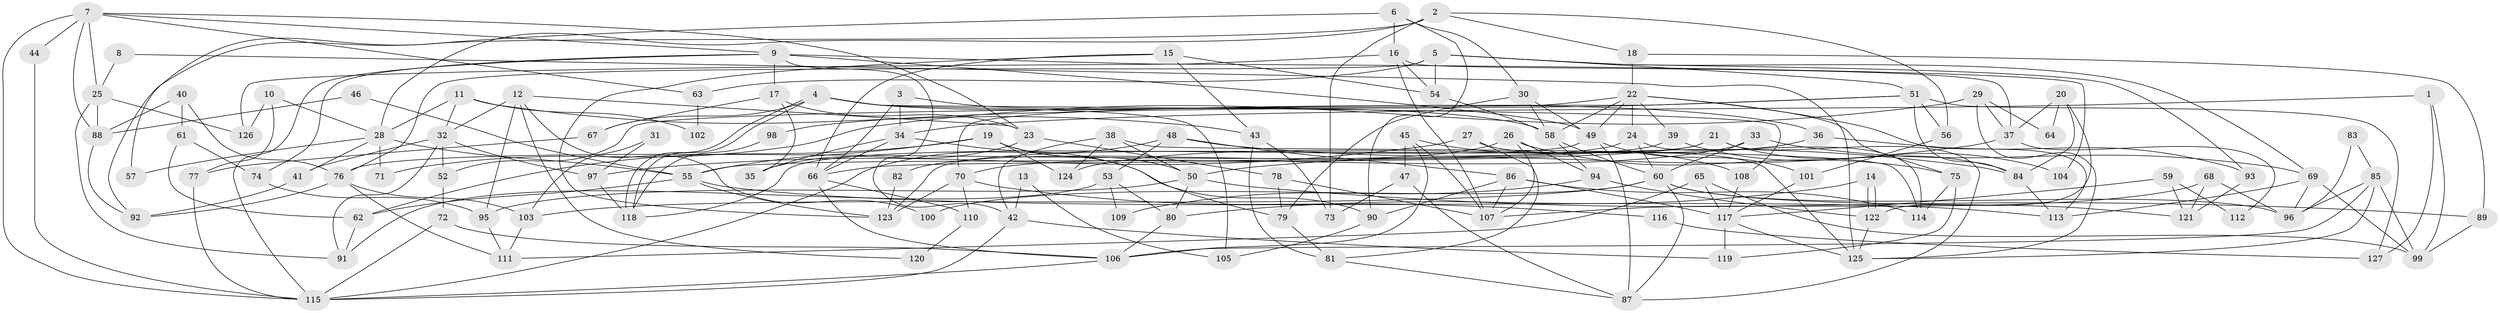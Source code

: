 // coarse degree distribution, {4: 0.23809523809523808, 7: 0.047619047619047616, 2: 0.14285714285714285, 13: 0.015873015873015872, 3: 0.1746031746031746, 5: 0.15873015873015872, 8: 0.047619047619047616, 1: 0.031746031746031744, 6: 0.047619047619047616, 9: 0.06349206349206349, 14: 0.015873015873015872, 17: 0.015873015873015872}
// Generated by graph-tools (version 1.1) at 2025/53/03/04/25 21:53:20]
// undirected, 127 vertices, 254 edges
graph export_dot {
graph [start="1"]
  node [color=gray90,style=filled];
  1;
  2;
  3;
  4;
  5;
  6;
  7;
  8;
  9;
  10;
  11;
  12;
  13;
  14;
  15;
  16;
  17;
  18;
  19;
  20;
  21;
  22;
  23;
  24;
  25;
  26;
  27;
  28;
  29;
  30;
  31;
  32;
  33;
  34;
  35;
  36;
  37;
  38;
  39;
  40;
  41;
  42;
  43;
  44;
  45;
  46;
  47;
  48;
  49;
  50;
  51;
  52;
  53;
  54;
  55;
  56;
  57;
  58;
  59;
  60;
  61;
  62;
  63;
  64;
  65;
  66;
  67;
  68;
  69;
  70;
  71;
  72;
  73;
  74;
  75;
  76;
  77;
  78;
  79;
  80;
  81;
  82;
  83;
  84;
  85;
  86;
  87;
  88;
  89;
  90;
  91;
  92;
  93;
  94;
  95;
  96;
  97;
  98;
  99;
  100;
  101;
  102;
  103;
  104;
  105;
  106;
  107;
  108;
  109;
  110;
  111;
  112;
  113;
  114;
  115;
  116;
  117;
  118;
  119;
  120;
  121;
  122;
  123;
  124;
  125;
  126;
  127;
  1 -- 99;
  1 -- 34;
  1 -- 127;
  2 -- 73;
  2 -- 18;
  2 -- 28;
  2 -- 56;
  2 -- 92;
  3 -- 66;
  3 -- 58;
  3 -- 34;
  4 -- 108;
  4 -- 118;
  4 -- 118;
  4 -- 36;
  4 -- 67;
  4 -- 105;
  5 -- 69;
  5 -- 76;
  5 -- 51;
  5 -- 54;
  5 -- 63;
  5 -- 93;
  6 -- 30;
  6 -- 16;
  6 -- 57;
  6 -- 90;
  7 -- 115;
  7 -- 88;
  7 -- 9;
  7 -- 23;
  7 -- 25;
  7 -- 44;
  7 -- 63;
  8 -- 25;
  8 -- 125;
  9 -- 115;
  9 -- 17;
  9 -- 42;
  9 -- 49;
  9 -- 74;
  9 -- 104;
  10 -- 126;
  10 -- 28;
  10 -- 77;
  11 -- 28;
  11 -- 32;
  11 -- 43;
  11 -- 102;
  12 -- 32;
  12 -- 23;
  12 -- 95;
  12 -- 100;
  12 -- 120;
  13 -- 42;
  13 -- 105;
  14 -- 122;
  14 -- 122;
  14 -- 80;
  15 -- 54;
  15 -- 43;
  15 -- 66;
  15 -- 123;
  16 -- 54;
  16 -- 107;
  16 -- 37;
  16 -- 126;
  17 -- 35;
  17 -- 23;
  17 -- 67;
  18 -- 89;
  18 -- 22;
  19 -- 124;
  19 -- 50;
  19 -- 55;
  19 -- 62;
  19 -- 79;
  20 -- 84;
  20 -- 122;
  20 -- 37;
  20 -- 64;
  21 -- 84;
  21 -- 123;
  21 -- 66;
  21 -- 87;
  22 -- 75;
  22 -- 24;
  22 -- 39;
  22 -- 49;
  22 -- 52;
  22 -- 58;
  22 -- 113;
  23 -- 35;
  23 -- 78;
  24 -- 60;
  24 -- 76;
  24 -- 114;
  25 -- 91;
  25 -- 88;
  25 -- 126;
  26 -- 75;
  26 -- 107;
  26 -- 82;
  26 -- 94;
  27 -- 97;
  27 -- 81;
  27 -- 125;
  28 -- 55;
  28 -- 41;
  28 -- 57;
  28 -- 71;
  29 -- 37;
  29 -- 125;
  29 -- 64;
  29 -- 71;
  30 -- 49;
  30 -- 58;
  30 -- 79;
  31 -- 97;
  31 -- 103;
  32 -- 41;
  32 -- 52;
  32 -- 91;
  32 -- 97;
  33 -- 60;
  33 -- 70;
  33 -- 69;
  34 -- 66;
  34 -- 35;
  34 -- 90;
  36 -- 93;
  36 -- 124;
  37 -- 50;
  37 -- 112;
  38 -- 50;
  38 -- 114;
  38 -- 42;
  38 -- 124;
  39 -- 55;
  39 -- 104;
  40 -- 61;
  40 -- 88;
  40 -- 76;
  41 -- 92;
  42 -- 115;
  42 -- 119;
  43 -- 81;
  43 -- 73;
  44 -- 115;
  45 -- 107;
  45 -- 106;
  45 -- 47;
  45 -- 108;
  46 -- 88;
  46 -- 55;
  47 -- 87;
  47 -- 73;
  48 -- 115;
  48 -- 86;
  48 -- 53;
  48 -- 84;
  49 -- 87;
  49 -- 101;
  49 -- 118;
  50 -- 80;
  50 -- 89;
  50 -- 95;
  51 -- 84;
  51 -- 56;
  51 -- 70;
  51 -- 98;
  51 -- 127;
  52 -- 72;
  53 -- 91;
  53 -- 80;
  53 -- 109;
  54 -- 58;
  55 -- 113;
  55 -- 62;
  55 -- 123;
  56 -- 101;
  58 -- 60;
  58 -- 94;
  59 -- 121;
  59 -- 117;
  59 -- 112;
  60 -- 96;
  60 -- 87;
  60 -- 100;
  60 -- 103;
  60 -- 121;
  61 -- 74;
  61 -- 62;
  62 -- 91;
  63 -- 102;
  65 -- 111;
  65 -- 117;
  65 -- 99;
  66 -- 106;
  66 -- 110;
  67 -- 77;
  68 -- 96;
  68 -- 107;
  68 -- 121;
  69 -- 99;
  69 -- 96;
  69 -- 113;
  70 -- 123;
  70 -- 110;
  70 -- 116;
  72 -- 115;
  72 -- 106;
  74 -- 95;
  75 -- 114;
  75 -- 119;
  76 -- 103;
  76 -- 92;
  76 -- 111;
  77 -- 115;
  78 -- 79;
  78 -- 107;
  79 -- 81;
  80 -- 106;
  81 -- 87;
  82 -- 123;
  83 -- 96;
  83 -- 85;
  84 -- 113;
  85 -- 125;
  85 -- 106;
  85 -- 96;
  85 -- 99;
  86 -- 117;
  86 -- 90;
  86 -- 107;
  86 -- 114;
  88 -- 92;
  89 -- 99;
  90 -- 105;
  93 -- 121;
  94 -- 109;
  94 -- 122;
  95 -- 111;
  97 -- 118;
  98 -- 118;
  101 -- 117;
  103 -- 111;
  106 -- 115;
  108 -- 117;
  110 -- 120;
  116 -- 127;
  117 -- 125;
  117 -- 119;
  122 -- 125;
}
